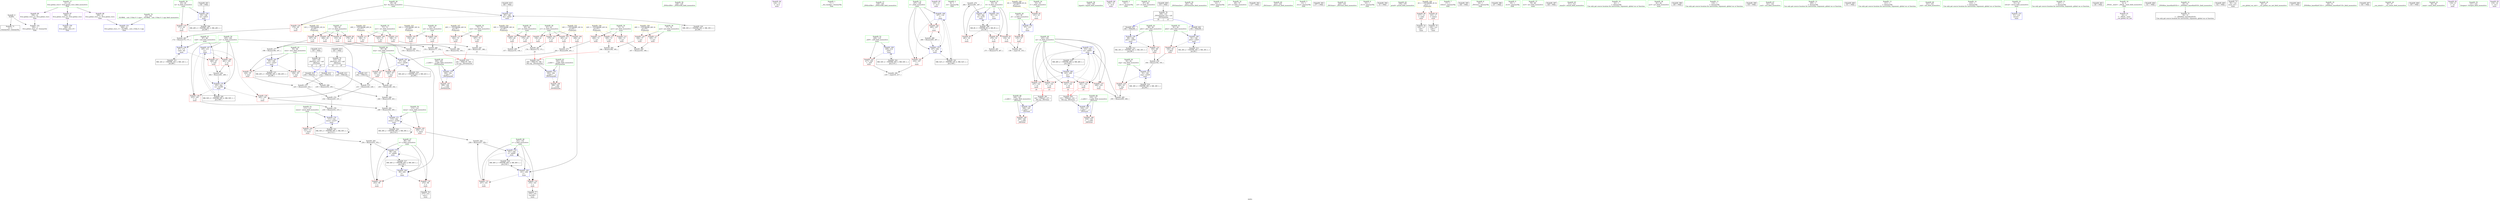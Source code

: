 digraph "SVFG" {
	label="SVFG";

	Node0x55f79f2589c0 [shape=record,color=grey,label="{NodeID: 0\nNullPtr}"];
	Node0x55f79f2589c0 -> Node0x55f79f27cc10[style=solid];
	Node0x55f79f2589c0 -> Node0x55f79f281f50[style=solid];
	Node0x55f79f2897f0 [shape=record,color=grey,label="{NodeID: 277\n198 = Binary(196, 197, )\n}"];
	Node0x55f79f2897f0 -> Node0x55f79f2827a0[style=solid];
	Node0x55f79f27b330 [shape=record,color=red,label="{NodeID: 111\n196\<--71\n\<--xx1\nmain\n}"];
	Node0x55f79f27b330 -> Node0x55f79f2897f0[style=solid];
	Node0x55f79f2796c0 [shape=record,color=green,label="{NodeID: 28\n61\<--62\ny1\<--y1_field_insensitive\nmain\n}"];
	Node0x55f79f2796c0 -> Node0x55f79f27ab10[style=solid];
	Node0x55f79f2796c0 -> Node0x55f79f27abe0[style=solid];
	Node0x55f79f2796c0 -> Node0x55f79f27acb0[style=solid];
	Node0x55f79f2796c0 -> Node0x55f79f27ad80[style=solid];
	Node0x55f79f281460 [shape=record,color=red,label="{NodeID: 139\n245\<--105\n\<--co\nmain\n}"];
	Node0x55f79f281460 -> Node0x55f79f27f180[style=solid];
	Node0x55f79f27bdd0 [shape=record,color=green,label="{NodeID: 56\n128\<--129\n_ZNSirsERi\<--_ZNSirsERi_field_insensitive\n}"];
	Node0x55f79f2b4aa0 [shape=record,color=black,label="{NodeID: 416\n320 = PHI()\n}"];
	Node0x55f79f2b4aa0 -> Node0x55f79f27d2f0[style=solid];
	Node0x55f79f29ee30 [shape=record,color=yellow,style=double,label="{NodeID: 333\n16V_1 = ENCHI(MR_16V_0)\npts\{64 \}\nFun[main]}"];
	Node0x55f79f29ee30 -> Node0x55f79f27ae50[style=dashed];
	Node0x55f79f29ee30 -> Node0x55f79f27af20[style=dashed];
	Node0x55f79f282bb0 [shape=record,color=blue,label="{NodeID: 167\n105\<--211\nco\<--\nmain\n}"];
	Node0x55f79f282bb0 -> Node0x55f79f281390[style=dashed];
	Node0x55f79f282bb0 -> Node0x55f79f281460[style=dashed];
	Node0x55f79f282bb0 -> Node0x55f79f281530[style=dashed];
	Node0x55f79f282bb0 -> Node0x55f79f283230[style=dashed];
	Node0x55f79f282bb0 -> Node0x55f79f29c7d0[style=dashed];
	Node0x55f79f27d700 [shape=record,color=purple,label="{NodeID: 84\n124\<--13\n\<--.str.2\nmain\n}"];
	Node0x55f79f259100 [shape=record,color=green,label="{NodeID: 1\n7\<--1\n__dso_handle\<--dummyObj\nGlob }"];
	Node0x55f79f289970 [shape=record,color=grey,label="{NodeID: 278\n234 = Binary(232, 233, )\n}"];
	Node0x55f79f289970 -> Node0x55f79f282e20[style=solid];
	Node0x55f79f27b400 [shape=record,color=red,label="{NodeID: 112\n166\<--73\n\<--yy1\nmain\n}"];
	Node0x55f79f27b400 -> Node0x55f79f27fa80[style=solid];
	Node0x55f79f279790 [shape=record,color=green,label="{NodeID: 29\n63\<--64\nx2\<--x2_field_insensitive\nmain\n}"];
	Node0x55f79f279790 -> Node0x55f79f27ae50[style=solid];
	Node0x55f79f279790 -> Node0x55f79f27af20[style=solid];
	Node0x55f79f281530 [shape=record,color=red,label="{NodeID: 140\n261\<--105\n\<--co\nmain\n}"];
	Node0x55f79f281530 -> Node0x55f79f280080[style=solid];
	Node0x55f79f27bed0 [shape=record,color=green,label="{NodeID: 57\n139\<--140\n_ZNSirsERe\<--_ZNSirsERe_field_insensitive\n}"];
	Node0x55f79f2b4b70 [shape=record,color=black,label="{NodeID: 417\n330 = PHI()\n}"];
	Node0x55f79f2b4b70 -> Node0x55f79f27d3c0[style=solid];
	Node0x55f79f29ef10 [shape=record,color=yellow,style=double,label="{NodeID: 334\n18V_1 = ENCHI(MR_18V_0)\npts\{66 \}\nFun[main]}"];
	Node0x55f79f29ef10 -> Node0x55f79f27aff0[style=dashed];
	Node0x55f79f29ef10 -> Node0x55f79f27b0c0[style=dashed];
	Node0x55f79f282c80 [shape=record,color=blue,label="{NodeID: 168\n107\<--116\ni\<--\nmain\n}"];
	Node0x55f79f282c80 -> Node0x55f79f281600[style=dashed];
	Node0x55f79f282c80 -> Node0x55f79f2816d0[style=dashed];
	Node0x55f79f282c80 -> Node0x55f79f283300[style=dashed];
	Node0x55f79f282c80 -> Node0x55f79f29c8c0[style=dashed];
	Node0x55f79f27d7d0 [shape=record,color=purple,label="{NodeID: 85\n125\<--15\n\<--.str.3\nmain\n}"];
	Node0x55f79f277990 [shape=record,color=green,label="{NodeID: 2\n8\<--1\n.str\<--dummyObj\nGlob }"];
	Node0x55f79f289af0 [shape=record,color=grey,label="{NodeID: 279\n282 = Binary(281, 267, )\n}"];
	Node0x55f79f289af0 -> Node0x55f79f2833d0[style=solid];
	Node0x55f79f27b4d0 [shape=record,color=red,label="{NodeID: 113\n185\<--73\n\<--yy1\nmain\n}"];
	Node0x55f79f27b4d0 -> Node0x55f79f289f70[style=solid];
	Node0x55f79f279860 [shape=record,color=green,label="{NodeID: 30\n65\<--66\ny2\<--y2_field_insensitive\nmain\n}"];
	Node0x55f79f279860 -> Node0x55f79f27aff0[style=solid];
	Node0x55f79f279860 -> Node0x55f79f27b0c0[style=solid];
	Node0x55f79f281600 [shape=record,color=red,label="{NodeID: 141\n216\<--107\n\<--i\nmain\n}"];
	Node0x55f79f281600 -> Node0x55f79f28c900[style=solid];
	Node0x55f79f27bfd0 [shape=record,color=green,label="{NodeID: 58\n159\<--160\nhypotl\<--hypotl_field_insensitive\n}"];
	Node0x55f79f2b4c40 [shape=record,color=black,label="{NodeID: 418\n300 = PHI(176, 186, )\n0th arg _ZSt5atan2ee }"];
	Node0x55f79f2b4c40 -> Node0x55f79f2834a0[style=solid];
	Node0x55f79f29eff0 [shape=record,color=yellow,style=double,label="{NodeID: 335\n20V_1 = ENCHI(MR_20V_0)\npts\{72 \}\nFun[main]}"];
	Node0x55f79f29eff0 -> Node0x55f79f27b190[style=dashed];
	Node0x55f79f29eff0 -> Node0x55f79f27b260[style=dashed];
	Node0x55f79f29eff0 -> Node0x55f79f27b330[style=dashed];
	Node0x55f79f282d50 [shape=record,color=blue,label="{NodeID: 169\n109\<--214\n_b29\<--\nmain\n}"];
	Node0x55f79f282d50 -> Node0x55f79f2817a0[style=dashed];
	Node0x55f79f282d50 -> Node0x55f79f29cdc0[style=dashed];
	Node0x55f79f27d8a0 [shape=record,color=purple,label="{NodeID: 86\n276\<--19\n\<--.str.4\nmain\n}"];
	Node0x55f79f277c50 [shape=record,color=green,label="{NodeID: 3\n10\<--1\n.str.1\<--dummyObj\nGlob }"];
	Node0x55f79f289c70 [shape=record,color=grey,label="{NodeID: 280\n179 = Binary(177, 178, )\n|{<s0>20}}"];
	Node0x55f79f289c70:s0 -> Node0x55f79f2b4eb0[style=solid,color=red];
	Node0x55f79f27b5a0 [shape=record,color=red,label="{NodeID: 114\n200\<--73\n\<--yy1\nmain\n}"];
	Node0x55f79f27b5a0 -> Node0x55f79f2891f0[style=solid];
	Node0x55f79f279930 [shape=record,color=green,label="{NodeID: 31\n67\<--68\nx3\<--x3_field_insensitive\nmain\n}"];
	Node0x55f79f2b1690 [shape=record,color=black,label="{NodeID: 391\n325 = PHI(227, 237, )\n0th arg _ZSt3sine }"];
	Node0x55f79f2b1690 -> Node0x55f79f283710[style=solid];
	Node0x55f79f2983c0 [shape=record,color=black,label="{NodeID: 308\nMR_8V_3 = PHI(MR_8V_4, MR_8V_2, )\npts\{56 \}\n}"];
	Node0x55f79f2983c0 -> Node0x55f79f27dee0[style=dashed];
	Node0x55f79f2983c0 -> Node0x55f79f27dfb0[style=dashed];
	Node0x55f79f2983c0 -> Node0x55f79f27e080[style=dashed];
	Node0x55f79f2983c0 -> Node0x55f79f2833d0[style=dashed];
	Node0x55f79f2816d0 [shape=record,color=red,label="{NodeID: 142\n265\<--107\n\<--i\nmain\n}"];
	Node0x55f79f2816d0 -> Node0x55f79f27f900[style=solid];
	Node0x55f79f27c0d0 [shape=record,color=green,label="{NodeID: 59\n181\<--182\n_ZSt5atan2ee\<--_ZSt5atan2ee_field_insensitive\n}"];
	Node0x55f79f2b4eb0 [shape=record,color=black,label="{NodeID: 419\n301 = PHI(179, 189, )\n1st arg _ZSt5atan2ee }"];
	Node0x55f79f2b4eb0 -> Node0x55f79f283570[style=solid];
	Node0x55f79f29f0d0 [shape=record,color=yellow,style=double,label="{NodeID: 336\n22V_1 = ENCHI(MR_22V_0)\npts\{74 \}\nFun[main]}"];
	Node0x55f79f29f0d0 -> Node0x55f79f27b400[style=dashed];
	Node0x55f79f29f0d0 -> Node0x55f79f27b4d0[style=dashed];
	Node0x55f79f29f0d0 -> Node0x55f79f27b5a0[style=dashed];
	Node0x55f79f282e20 [shape=record,color=blue,label="{NodeID: 170\n111\<--234\nnmox\<--mul37\nmain\n}"];
	Node0x55f79f282e20 -> Node0x55f79f281870[style=dashed];
	Node0x55f79f282e20 -> Node0x55f79f282e20[style=dashed];
	Node0x55f79f282e20 -> Node0x55f79f29d2c0[style=dashed];
	Node0x55f79f27d970 [shape=record,color=purple,label="{NodeID: 87\n348\<--21\nllvm.global_ctors_0\<--llvm.global_ctors\nGlob }"];
	Node0x55f79f27d970 -> Node0x55f79f281d50[style=solid];
	Node0x55f79f277ce0 [shape=record,color=green,label="{NodeID: 4\n12\<--1\nstdin\<--dummyObj\nGlob }"];
	Node0x55f79f289df0 [shape=record,color=grey,label="{NodeID: 281\n176 = Binary(174, 175, )\n|{<s0>20}}"];
	Node0x55f79f289df0:s0 -> Node0x55f79f2b4c40[style=solid,color=red];
	Node0x55f79f27b670 [shape=record,color=red,label="{NodeID: 115\n162\<--75\n\<--xx2\nmain\n}"];
	Node0x55f79f27b670 -> Node0x55f79f28c480[style=solid];
	Node0x55f79f279a00 [shape=record,color=green,label="{NodeID: 32\n69\<--70\ny3\<--y3_field_insensitive\nmain\n}"];
	Node0x55f79f2b2f00 [shape=record,color=black,label="{NodeID: 392\n127 = PHI()\n}"];
	Node0x55f79f2988c0 [shape=record,color=black,label="{NodeID: 309\nMR_28V_2 = PHI(MR_28V_3, MR_28V_1, )\npts\{84 \}\n}"];
	Node0x55f79f2988c0 -> Node0x55f79f2822c0[style=dashed];
	Node0x55f79f2817a0 [shape=record,color=red,label="{NodeID: 143\n217\<--109\n\<--_b29\nmain\n}"];
	Node0x55f79f2817a0 -> Node0x55f79f28c900[style=solid];
	Node0x55f79f27c1d0 [shape=record,color=green,label="{NodeID: 60\n223\<--224\n_ZSt3cose\<--_ZSt3cose_field_insensitive\n}"];
	Node0x55f79f2b5030 [shape=record,color=black,label="{NodeID: 420\n315 = PHI(221, 241, )\n0th arg _ZSt3cose }"];
	Node0x55f79f2b5030 -> Node0x55f79f283640[style=solid];
	Node0x55f79f29f1b0 [shape=record,color=yellow,style=double,label="{NodeID: 337\n24V_1 = ENCHI(MR_24V_0)\npts\{76 \}\nFun[main]}"];
	Node0x55f79f29f1b0 -> Node0x55f79f27b670[style=dashed];
	Node0x55f79f29f1b0 -> Node0x55f79f2801b0[style=dashed];
	Node0x55f79f282ef0 [shape=record,color=blue,label="{NodeID: 171\n113\<--246\nnmoy\<--mul42\nmain\n}"];
	Node0x55f79f282ef0 -> Node0x55f79f281940[style=dashed];
	Node0x55f79f282ef0 -> Node0x55f79f282ef0[style=dashed];
	Node0x55f79f282ef0 -> Node0x55f79f29d7c0[style=dashed];
	Node0x55f79f27da70 [shape=record,color=purple,label="{NodeID: 88\n349\<--21\nllvm.global_ctors_1\<--llvm.global_ctors\nGlob }"];
	Node0x55f79f27da70 -> Node0x55f79f281e50[style=solid];
	Node0x55f79f277d70 [shape=record,color=green,label="{NodeID: 5\n13\<--1\n.str.2\<--dummyObj\nGlob }"];
	Node0x55f79f289f70 [shape=record,color=grey,label="{NodeID: 282\n186 = Binary(184, 185, )\n|{<s0>21}}"];
	Node0x55f79f289f70:s0 -> Node0x55f79f2b4c40[style=solid,color=red];
	Node0x55f79f2801b0 [shape=record,color=red,label="{NodeID: 116\n187\<--75\n\<--xx2\nmain\n}"];
	Node0x55f79f2801b0 -> Node0x55f79f28c600[style=solid];
	Node0x55f79f279ad0 [shape=record,color=green,label="{NodeID: 33\n71\<--72\nxx1\<--xx1_field_insensitive\nmain\n}"];
	Node0x55f79f279ad0 -> Node0x55f79f27b190[style=solid];
	Node0x55f79f279ad0 -> Node0x55f79f27b260[style=solid];
	Node0x55f79f279ad0 -> Node0x55f79f27b330[style=solid];
	Node0x55f79f2b3000 [shape=record,color=black,label="{NodeID: 393\n277 = PHI()\n}"];
	Node0x55f79f298dc0 [shape=record,color=black,label="{NodeID: 310\nMR_30V_2 = PHI(MR_30V_3, MR_30V_1, )\npts\{86 \}\n}"];
	Node0x55f79f298dc0 -> Node0x55f79f282390[style=dashed];
	Node0x55f79f281870 [shape=record,color=red,label="{NodeID: 144\n252\<--111\n\<--nmox\nmain\n}"];
	Node0x55f79f281870 -> Node0x55f79f27ff00[style=solid];
	Node0x55f79f27c2d0 [shape=record,color=green,label="{NodeID: 61\n229\<--230\n_ZSt3sine\<--_ZSt3sine_field_insensitive\n}"];
	Node0x55f79f29f290 [shape=record,color=yellow,style=double,label="{NodeID: 338\n26V_1 = ENCHI(MR_26V_0)\npts\{78 \}\nFun[main]}"];
	Node0x55f79f29f290 -> Node0x55f79f280280[style=dashed];
	Node0x55f79f29f290 -> Node0x55f79f280350[style=dashed];
	Node0x55f79f282fc0 [shape=record,color=blue,label="{NodeID: 172\n103\<--250\nan\<--add43\nmain\n}"];
	Node0x55f79f282fc0 -> Node0x55f79f280f80[style=dashed];
	Node0x55f79f282fc0 -> Node0x55f79f281050[style=dashed];
	Node0x55f79f282fc0 -> Node0x55f79f281120[style=dashed];
	Node0x55f79f282fc0 -> Node0x55f79f2811f0[style=dashed];
	Node0x55f79f282fc0 -> Node0x55f79f2812c0[style=dashed];
	Node0x55f79f282fc0 -> Node0x55f79f282fc0[style=dashed];
	Node0x55f79f282fc0 -> Node0x55f79f29bac0[style=dashed];
	Node0x55f79f27db70 [shape=record,color=purple,label="{NodeID: 89\n350\<--21\nllvm.global_ctors_2\<--llvm.global_ctors\nGlob }"];
	Node0x55f79f27db70 -> Node0x55f79f281f50[style=solid];
	Node0x55f79f277e00 [shape=record,color=green,label="{NodeID: 6\n15\<--1\n.str.3\<--dummyObj\nGlob }"];
	Node0x55f79f28a0f0 [shape=record,color=grey,label="{NodeID: 283\n172 = Binary(170, 171, )\n}"];
	Node0x55f79f28a0f0 -> Node0x55f79f282460[style=solid];
	Node0x55f79f280280 [shape=record,color=red,label="{NodeID: 117\n165\<--77\n\<--yy2\nmain\n}"];
	Node0x55f79f280280 -> Node0x55f79f27fa80[style=solid];
	Node0x55f79f279ba0 [shape=record,color=green,label="{NodeID: 34\n73\<--74\nyy1\<--yy1_field_insensitive\nmain\n}"];
	Node0x55f79f279ba0 -> Node0x55f79f27b400[style=solid];
	Node0x55f79f279ba0 -> Node0x55f79f27b4d0[style=solid];
	Node0x55f79f279ba0 -> Node0x55f79f27b5a0[style=solid];
	Node0x55f79f2b3260 [shape=record,color=black,label="{NodeID: 394\n33 = PHI()\n}"];
	Node0x55f79f2992c0 [shape=record,color=black,label="{NodeID: 311\nMR_32V_2 = PHI(MR_32V_3, MR_32V_1, )\npts\{88 \}\n}"];
	Node0x55f79f2992c0 -> Node0x55f79f282460[style=dashed];
	Node0x55f79f281940 [shape=record,color=red,label="{NodeID: 145\n256\<--113\n\<--nmoy\nmain\n}"];
	Node0x55f79f281940 -> Node0x55f79f27fd80[style=solid];
	Node0x55f79f27c3d0 [shape=record,color=green,label="{NodeID: 62\n278\<--279\nprintf\<--printf_field_insensitive\n}"];
	Node0x55f79f283090 [shape=record,color=blue,label="{NodeID: 173\n99\<--254\nx\<--add44\nmain\n}"];
	Node0x55f79f283090 -> Node0x55f79f280c40[style=dashed];
	Node0x55f79f283090 -> Node0x55f79f280d10[style=dashed];
	Node0x55f79f283090 -> Node0x55f79f283090[style=dashed];
	Node0x55f79f283090 -> Node0x55f79f29b0c0[style=dashed];
	Node0x55f79f27dc70 [shape=record,color=red,label="{NodeID: 90\n117\<--12\n\<--stdin\nmain\n}"];
	Node0x55f79f27dc70 -> Node0x55f79f27cee0[style=solid];
	Node0x55f79f278640 [shape=record,color=green,label="{NodeID: 7\n17\<--1\nstdout\<--dummyObj\nGlob }"];
	Node0x55f79f27f180 [shape=record,color=grey,label="{NodeID: 284\n246 = Binary(244, 245, )\n}"];
	Node0x55f79f27f180 -> Node0x55f79f282ef0[style=solid];
	Node0x55f79f280350 [shape=record,color=red,label="{NodeID: 118\n184\<--77\n\<--yy2\nmain\n}"];
	Node0x55f79f280350 -> Node0x55f79f289f70[style=solid];
	Node0x55f79f279c70 [shape=record,color=green,label="{NodeID: 35\n75\<--76\nxx2\<--xx2_field_insensitive\nmain\n}"];
	Node0x55f79f279c70 -> Node0x55f79f27b670[style=solid];
	Node0x55f79f279c70 -> Node0x55f79f2801b0[style=solid];
	Node0x55f79f2b3330 [shape=record,color=black,label="{NodeID: 395\n146 = PHI()\n}"];
	Node0x55f79f2997c0 [shape=record,color=black,label="{NodeID: 312\nMR_34V_2 = PHI(MR_34V_3, MR_34V_1, )\npts\{90 \}\n}"];
	Node0x55f79f2997c0 -> Node0x55f79f282530[style=dashed];
	Node0x55f79f281a10 [shape=record,color=red,label="{NodeID: 146\n308\<--302\n\<--__y.addr\n_ZSt5atan2ee\n}"];
	Node0x55f79f27c4d0 [shape=record,color=green,label="{NodeID: 63\n302\<--303\n__y.addr\<--__y.addr_field_insensitive\n_ZSt5atan2ee\n}"];
	Node0x55f79f27c4d0 -> Node0x55f79f281a10[style=solid];
	Node0x55f79f27c4d0 -> Node0x55f79f2834a0[style=solid];
	Node0x55f79f283160 [shape=record,color=blue,label="{NodeID: 174\n101\<--258\ny\<--add45\nmain\n}"];
	Node0x55f79f283160 -> Node0x55f79f280de0[style=dashed];
	Node0x55f79f283160 -> Node0x55f79f280eb0[style=dashed];
	Node0x55f79f283160 -> Node0x55f79f283160[style=dashed];
	Node0x55f79f283160 -> Node0x55f79f29b5c0[style=dashed];
	Node0x55f79f27dd40 [shape=record,color=red,label="{NodeID: 91\n123\<--17\n\<--stdout\nmain\n}"];
	Node0x55f79f27dd40 -> Node0x55f79f27cfb0[style=solid];
	Node0x55f79f2786d0 [shape=record,color=green,label="{NodeID: 8\n18\<--1\n_ZSt3cin\<--dummyObj\nGlob }"];
	Node0x55f79f27f300 [shape=record,color=grey,label="{NodeID: 285\n250 = Binary(249, 248, )\n}"];
	Node0x55f79f27f300 -> Node0x55f79f282fc0[style=solid];
	Node0x55f79f280420 [shape=record,color=red,label="{NodeID: 119\n171\<--83\n\<--la\nmain\n}"];
	Node0x55f79f280420 -> Node0x55f79f28a0f0[style=solid];
	Node0x55f79f279d40 [shape=record,color=green,label="{NodeID: 36\n77\<--78\nyy2\<--yy2_field_insensitive\nmain\n}"];
	Node0x55f79f279d40 -> Node0x55f79f280280[style=solid];
	Node0x55f79f279d40 -> Node0x55f79f280350[style=solid];
	Node0x55f79f2b3490 [shape=record,color=black,label="{NodeID: 396\n147 = PHI()\n}"];
	Node0x55f79f299cc0 [shape=record,color=black,label="{NodeID: 313\nMR_36V_2 = PHI(MR_36V_3, MR_36V_1, )\npts\{92 \}\n}"];
	Node0x55f79f299cc0 -> Node0x55f79f282600[style=dashed];
	Node0x55f79f281ae0 [shape=record,color=red,label="{NodeID: 147\n309\<--304\n\<--__x.addr\n_ZSt5atan2ee\n}"];
	Node0x55f79f27c5a0 [shape=record,color=green,label="{NodeID: 64\n304\<--305\n__x.addr\<--__x.addr_field_insensitive\n_ZSt5atan2ee\n}"];
	Node0x55f79f27c5a0 -> Node0x55f79f281ae0[style=solid];
	Node0x55f79f27c5a0 -> Node0x55f79f283570[style=solid];
	Node0x55f79f283230 [shape=record,color=blue,label="{NodeID: 175\n105\<--262\nco\<--mul46\nmain\n}"];
	Node0x55f79f283230 -> Node0x55f79f281390[style=dashed];
	Node0x55f79f283230 -> Node0x55f79f281460[style=dashed];
	Node0x55f79f283230 -> Node0x55f79f281530[style=dashed];
	Node0x55f79f283230 -> Node0x55f79f283230[style=dashed];
	Node0x55f79f283230 -> Node0x55f79f29c7d0[style=dashed];
	Node0x55f79f27de10 [shape=record,color=red,label="{NodeID: 92\n131\<--53\n\<--t\nmain\n}"];
	Node0x55f79f27de10 -> Node0x55f79f2821f0[style=solid];
	Node0x55f79f278760 [shape=record,color=green,label="{NodeID: 9\n19\<--1\n.str.4\<--dummyObj\nGlob }"];
	Node0x55f79f27f480 [shape=record,color=grey,label="{NodeID: 286\n239 = Binary(236, 238, )\n}"];
	Node0x55f79f27f480 -> Node0x55f79f27f780[style=solid];
	Node0x55f79f2804f0 [shape=record,color=red,label="{NodeID: 120\n170\<--85\n\<--lla\nmain\n}"];
	Node0x55f79f2804f0 -> Node0x55f79f28a0f0[style=solid];
	Node0x55f79f279e10 [shape=record,color=green,label="{NodeID: 37\n79\<--80\nxx3\<--xx3_field_insensitive\nmain\n}"];
	Node0x55f79f2b3590 [shape=record,color=black,label="{NodeID: 397\n148 = PHI()\n}"];
	Node0x55f79f29a1c0 [shape=record,color=black,label="{NodeID: 314\nMR_38V_2 = PHI(MR_38V_3, MR_38V_1, )\npts\{94 \}\n}"];
	Node0x55f79f29a1c0 -> Node0x55f79f2826d0[style=dashed];
	Node0x55f79f281bb0 [shape=record,color=red,label="{NodeID: 148\n319\<--316\n\<--__x.addr\n_ZSt3cose\n}"];
	Node0x55f79f27c670 [shape=record,color=green,label="{NodeID: 65\n311\<--312\natan2l\<--atan2l_field_insensitive\n}"];
	Node0x55f79f283300 [shape=record,color=blue,label="{NodeID: 176\n107\<--266\ni\<--inc\nmain\n}"];
	Node0x55f79f283300 -> Node0x55f79f281600[style=dashed];
	Node0x55f79f283300 -> Node0x55f79f2816d0[style=dashed];
	Node0x55f79f283300 -> Node0x55f79f283300[style=dashed];
	Node0x55f79f283300 -> Node0x55f79f29c8c0[style=dashed];
	Node0x55f79f27dee0 [shape=record,color=red,label="{NodeID: 93\n134\<--55\n\<--tt\nmain\n}"];
	Node0x55f79f27dee0 -> Node0x55f79f28ca80[style=solid];
	Node0x55f79f2787f0 [shape=record,color=green,label="{NodeID: 10\n22\<--1\n\<--dummyObj\nCan only get source location for instruction, argument, global var or function.}"];
	Node0x55f79f27f600 [shape=record,color=grey,label="{NodeID: 287\n243 = Binary(240, 242, )\n}"];
	Node0x55f79f27f600 -> Node0x55f79f27f780[style=solid];
	Node0x55f79f2805c0 [shape=record,color=red,label="{NodeID: 121\n260\<--87\n\<--coef\nmain\n}"];
	Node0x55f79f2805c0 -> Node0x55f79f280080[style=solid];
	Node0x55f79f279ee0 [shape=record,color=green,label="{NodeID: 38\n81\<--82\nyy3\<--yy3_field_insensitive\nmain\n}"];
	Node0x55f79f2b3690 [shape=record,color=black,label="{NodeID: 398\n149 = PHI()\n}"];
	Node0x55f79f29a6c0 [shape=record,color=black,label="{NodeID: 315\nMR_40V_2 = PHI(MR_40V_3, MR_40V_1, )\npts\{96 \}\n}"];
	Node0x55f79f29a6c0 -> Node0x55f79f2827a0[style=dashed];
	Node0x55f79f281c80 [shape=record,color=red,label="{NodeID: 149\n329\<--326\n\<--__x.addr\n_ZSt3sine\n}"];
	Node0x55f79f27c770 [shape=record,color=green,label="{NodeID: 66\n316\<--317\n__x.addr\<--__x.addr_field_insensitive\n_ZSt3cose\n}"];
	Node0x55f79f27c770 -> Node0x55f79f281bb0[style=solid];
	Node0x55f79f27c770 -> Node0x55f79f283640[style=solid];
	Node0x55f79f2833d0 [shape=record,color=blue,label="{NodeID: 177\n55\<--282\ntt\<--inc51\nmain\n}"];
	Node0x55f79f2833d0 -> Node0x55f79f2983c0[style=dashed];
	Node0x55f79f27dfb0 [shape=record,color=red,label="{NodeID: 94\n270\<--55\n\<--tt\nmain\n}"];
	Node0x55f79f27dfb0 -> Node0x55f79f27fc00[style=solid];
	Node0x55f79f2788c0 [shape=record,color=green,label="{NodeID: 11\n116\<--1\n\<--dummyObj\nCan only get source location for instruction, argument, global var or function.}"];
	Node0x55f79f27f780 [shape=record,color=grey,label="{NodeID: 288\n244 = Binary(239, 243, )\n}"];
	Node0x55f79f27f780 -> Node0x55f79f27f180[style=solid];
	Node0x55f79f280690 [shape=record,color=red,label="{NodeID: 122\n193\<--89\n\<--phi1\nmain\n}"];
	Node0x55f79f280690 -> Node0x55f79f289670[style=solid];
	Node0x55f79f279fb0 [shape=record,color=green,label="{NodeID: 39\n83\<--84\nla\<--la_field_insensitive\nmain\n}"];
	Node0x55f79f279fb0 -> Node0x55f79f280420[style=solid];
	Node0x55f79f279fb0 -> Node0x55f79f2822c0[style=solid];
	Node0x55f79f2b3790 [shape=record,color=black,label="{NodeID: 399\n150 = PHI()\n}"];
	Node0x55f79f29abc0 [shape=record,color=black,label="{NodeID: 316\nMR_42V_2 = PHI(MR_42V_3, MR_42V_1, )\npts\{98 \}\n}"];
	Node0x55f79f29abc0 -> Node0x55f79f282870[style=dashed];
	Node0x55f79f281d50 [shape=record,color=blue,label="{NodeID: 150\n348\<--22\nllvm.global_ctors_0\<--\nGlob }"];
	Node0x55f79f27c840 [shape=record,color=green,label="{NodeID: 67\n321\<--322\ncosl\<--cosl_field_insensitive\n}"];
	Node0x55f79f2834a0 [shape=record,color=blue,label="{NodeID: 178\n302\<--300\n__y.addr\<--__y\n_ZSt5atan2ee\n}"];
	Node0x55f79f2834a0 -> Node0x55f79f281a10[style=dashed];
	Node0x55f79f27e080 [shape=record,color=red,label="{NodeID: 95\n281\<--55\n\<--tt\nmain\n}"];
	Node0x55f79f27e080 -> Node0x55f79f289af0[style=solid];
	Node0x55f79f278990 [shape=record,color=green,label="{NodeID: 12\n209\<--1\n\<--dummyObj\nCan only get source location for instruction, argument, global var or function.}"];
	Node0x55f79f27f900 [shape=record,color=grey,label="{NodeID: 289\n266 = Binary(265, 267, )\n}"];
	Node0x55f79f27f900 -> Node0x55f79f283300[style=solid];
	Node0x55f79f280760 [shape=record,color=red,label="{NodeID: 123\n192\<--91\n\<--phi2\nmain\n}"];
	Node0x55f79f280760 -> Node0x55f79f289670[style=solid];
	Node0x55f79f27a080 [shape=record,color=green,label="{NodeID: 40\n85\<--86\nlla\<--lla_field_insensitive\nmain\n}"];
	Node0x55f79f27a080 -> Node0x55f79f2804f0[style=solid];
	Node0x55f79f27a080 -> Node0x55f79f282390[style=solid];
	Node0x55f79f2b3890 [shape=record,color=black,label="{NodeID: 400\n151 = PHI()\n}"];
	Node0x55f79f29b0c0 [shape=record,color=black,label="{NodeID: 317\nMR_44V_2 = PHI(MR_44V_4, MR_44V_1, )\npts\{100 \}\n}"];
	Node0x55f79f29b0c0 -> Node0x55f79f282940[style=dashed];
	Node0x55f79f281e50 [shape=record,color=blue,label="{NodeID: 151\n349\<--23\nllvm.global_ctors_1\<--_GLOBAL__sub_I_Gluk_0_1.cpp\nGlob }"];
	Node0x55f79f27c940 [shape=record,color=green,label="{NodeID: 68\n326\<--327\n__x.addr\<--__x.addr_field_insensitive\n_ZSt3sine\n}"];
	Node0x55f79f27c940 -> Node0x55f79f281c80[style=solid];
	Node0x55f79f27c940 -> Node0x55f79f283710[style=solid];
	Node0x55f79f283570 [shape=record,color=blue,label="{NodeID: 179\n304\<--301\n__x.addr\<--__x\n_ZSt5atan2ee\n}"];
	Node0x55f79f283570 -> Node0x55f79f281ae0[style=dashed];
	Node0x55f79f27a700 [shape=record,color=red,label="{NodeID: 96\n135\<--57\n\<--_b\nmain\n}"];
	Node0x55f79f27a700 -> Node0x55f79f28ca80[style=solid];
	Node0x55f79f278a60 [shape=record,color=green,label="{NodeID: 13\n211\<--1\n\<--dummyObj\nCan only get source location for instruction, argument, global var or function.}"];
	Node0x55f79f27fa80 [shape=record,color=grey,label="{NodeID: 290\n167 = Binary(165, 166, )\n}"];
	Node0x55f79f280830 [shape=record,color=red,label="{NodeID: 124\n248\<--93\n\<--ang\nmain\n}"];
	Node0x55f79f280830 -> Node0x55f79f27f300[style=solid];
	Node0x55f79f27a150 [shape=record,color=green,label="{NodeID: 41\n87\<--88\ncoef\<--coef_field_insensitive\nmain\n}"];
	Node0x55f79f27a150 -> Node0x55f79f2805c0[style=solid];
	Node0x55f79f27a150 -> Node0x55f79f282460[style=solid];
	Node0x55f79f2b3960 [shape=record,color=black,label="{NodeID: 401\n158 = PHI()\n}"];
	Node0x55f79f2b3960 -> Node0x55f79f2822c0[style=solid];
	Node0x55f79f29b5c0 [shape=record,color=black,label="{NodeID: 318\nMR_46V_2 = PHI(MR_46V_4, MR_46V_1, )\npts\{102 \}\n}"];
	Node0x55f79f29b5c0 -> Node0x55f79f282a10[style=dashed];
	Node0x55f79f281f50 [shape=record,color=blue, style = dotted,label="{NodeID: 152\n350\<--3\nllvm.global_ctors_2\<--dummyVal\nGlob }"];
	Node0x55f79f27ca10 [shape=record,color=green,label="{NodeID: 69\n331\<--332\nsinl\<--sinl_field_insensitive\n}"];
	Node0x55f79f283640 [shape=record,color=blue,label="{NodeID: 180\n316\<--315\n__x.addr\<--__x\n_ZSt3cose\n}"];
	Node0x55f79f283640 -> Node0x55f79f281bb0[style=dashed];
	Node0x55f79f27a7d0 [shape=record,color=red,label="{NodeID: 97\n153\<--59\n\<--x1\nmain\n}"];
	Node0x55f79f27a7d0 -> Node0x55f79f28c780[style=solid];
	Node0x55f79f278b30 [shape=record,color=green,label="{NodeID: 14\n214\<--1\n\<--dummyObj\nCan only get source location for instruction, argument, global var or function.}"];
	Node0x55f79f27fc00 [shape=record,color=grey,label="{NodeID: 291\n271 = Binary(270, 267, )\n}"];
	Node0x55f79f280900 [shape=record,color=red,label="{NodeID: 125\n220\<--95\n\<--mox\nmain\n}"];
	Node0x55f79f280900 -> Node0x55f79f289070[style=solid];
	Node0x55f79f27a220 [shape=record,color=green,label="{NodeID: 42\n89\<--90\nphi1\<--phi1_field_insensitive\nmain\n}"];
	Node0x55f79f27a220 -> Node0x55f79f280690[style=solid];
	Node0x55f79f27a220 -> Node0x55f79f282530[style=solid];
	Node0x55f79f2b3a90 [shape=record,color=black,label="{NodeID: 402\n190 = PHI(299, )\n}"];
	Node0x55f79f2b3a90 -> Node0x55f79f282600[style=solid];
	Node0x55f79f29bac0 [shape=record,color=black,label="{NodeID: 319\nMR_48V_2 = PHI(MR_48V_4, MR_48V_1, )\npts\{104 \}\n}"];
	Node0x55f79f29bac0 -> Node0x55f79f282ae0[style=dashed];
	Node0x55f79f282050 [shape=record,color=blue,label="{NodeID: 153\n51\<--116\nretval\<--\nmain\n}"];
	Node0x55f79f27cb10 [shape=record,color=green,label="{NodeID: 70\n23\<--344\n_GLOBAL__sub_I_Gluk_0_1.cpp\<--_GLOBAL__sub_I_Gluk_0_1.cpp_field_insensitive\n}"];
	Node0x55f79f27cb10 -> Node0x55f79f281e50[style=solid];
	Node0x55f79f283710 [shape=record,color=blue,label="{NodeID: 181\n326\<--325\n__x.addr\<--__x\n_ZSt3sine\n}"];
	Node0x55f79f283710 -> Node0x55f79f281c80[style=dashed];
	Node0x55f79f27a8a0 [shape=record,color=red,label="{NodeID: 98\n178\<--59\n\<--x1\nmain\n}"];
	Node0x55f79f27a8a0 -> Node0x55f79f289c70[style=solid];
	Node0x55f79f278c00 [shape=record,color=green,label="{NodeID: 15\n267\<--1\n\<--dummyObj\nCan only get source location for instruction, argument, global var or function.}"];
	Node0x55f79f27fd80 [shape=record,color=grey,label="{NodeID: 292\n258 = Binary(257, 256, )\n}"];
	Node0x55f79f27fd80 -> Node0x55f79f283160[style=solid];
	Node0x55f79f2809d0 [shape=record,color=red,label="{NodeID: 126\n236\<--95\n\<--mox\nmain\n}"];
	Node0x55f79f2809d0 -> Node0x55f79f27f480[style=solid];
	Node0x55f79f27a2f0 [shape=record,color=green,label="{NodeID: 43\n91\<--92\nphi2\<--phi2_field_insensitive\nmain\n}"];
	Node0x55f79f27a2f0 -> Node0x55f79f280760[style=solid];
	Node0x55f79f27a2f0 -> Node0x55f79f282600[style=solid];
	Node0x55f79f2b3c60 [shape=record,color=black,label="{NodeID: 403\n138 = PHI()\n}"];
	Node0x55f79f29c7d0 [shape=record,color=black,label="{NodeID: 320\nMR_50V_2 = PHI(MR_50V_4, MR_50V_1, )\npts\{106 \}\n}"];
	Node0x55f79f29c7d0 -> Node0x55f79f282bb0[style=dashed];
	Node0x55f79f282120 [shape=record,color=blue,label="{NodeID: 154\n55\<--116\ntt\<--\nmain\n}"];
	Node0x55f79f282120 -> Node0x55f79f2983c0[style=dashed];
	Node0x55f79f27cc10 [shape=record,color=black,label="{NodeID: 71\n2\<--3\ndummyVal\<--dummyVal\n}"];
	Node0x55f79f27a970 [shape=record,color=red,label="{NodeID: 99\n197\<--59\n\<--x1\nmain\n}"];
	Node0x55f79f27a970 -> Node0x55f79f2897f0[style=solid];
	Node0x55f79f278cd0 [shape=record,color=green,label="{NodeID: 16\n4\<--6\n_ZStL8__ioinit\<--_ZStL8__ioinit_field_insensitive\nGlob }"];
	Node0x55f79f278cd0 -> Node0x55f79f27d490[style=solid];
	Node0x55f79f27ff00 [shape=record,color=grey,label="{NodeID: 293\n254 = Binary(253, 252, )\n}"];
	Node0x55f79f27ff00 -> Node0x55f79f283090[style=solid];
	Node0x55f79f280aa0 [shape=record,color=red,label="{NodeID: 127\n226\<--97\n\<--moy\nmain\n}"];
	Node0x55f79f280aa0 -> Node0x55f79f2894f0[style=solid];
	Node0x55f79f27a3c0 [shape=record,color=green,label="{NodeID: 44\n93\<--94\nang\<--ang_field_insensitive\nmain\n}"];
	Node0x55f79f27a3c0 -> Node0x55f79f280830[style=solid];
	Node0x55f79f27a3c0 -> Node0x55f79f2826d0[style=solid];
	Node0x55f79f2b3d30 [shape=record,color=black,label="{NodeID: 404\n141 = PHI()\n}"];
	Node0x55f79f29c8c0 [shape=record,color=black,label="{NodeID: 321\nMR_52V_2 = PHI(MR_52V_4, MR_52V_1, )\npts\{108 \}\n}"];
	Node0x55f79f29c8c0 -> Node0x55f79f282c80[style=dashed];
	Node0x55f79f2821f0 [shape=record,color=blue,label="{NodeID: 155\n57\<--131\n_b\<--\nmain\n}"];
	Node0x55f79f2821f0 -> Node0x55f79f27a700[style=dashed];
	Node0x55f79f27cd10 [shape=record,color=black,label="{NodeID: 72\n34\<--35\n\<--_ZNSt8ios_base4InitD1Ev\nCan only get source location for instruction, argument, global var or function.}"];
	Node0x55f79f27aa40 [shape=record,color=red,label="{NodeID: 100\n204\<--59\n\<--x1\nmain\n}"];
	Node0x55f79f27aa40 -> Node0x55f79f282940[style=solid];
	Node0x55f79f278da0 [shape=record,color=green,label="{NodeID: 17\n21\<--25\nllvm.global_ctors\<--llvm.global_ctors_field_insensitive\nGlob }"];
	Node0x55f79f278da0 -> Node0x55f79f27d970[style=solid];
	Node0x55f79f278da0 -> Node0x55f79f27da70[style=solid];
	Node0x55f79f278da0 -> Node0x55f79f27db70[style=solid];
	Node0x55f79f280080 [shape=record,color=grey,label="{NodeID: 294\n262 = Binary(261, 260, )\n}"];
	Node0x55f79f280080 -> Node0x55f79f283230[style=solid];
	Node0x55f79f280b70 [shape=record,color=red,label="{NodeID: 128\n240\<--97\n\<--moy\nmain\n}"];
	Node0x55f79f280b70 -> Node0x55f79f27f600[style=solid];
	Node0x55f79f27a490 [shape=record,color=green,label="{NodeID: 45\n95\<--96\nmox\<--mox_field_insensitive\nmain\n}"];
	Node0x55f79f27a490 -> Node0x55f79f280900[style=solid];
	Node0x55f79f27a490 -> Node0x55f79f2809d0[style=solid];
	Node0x55f79f27a490 -> Node0x55f79f2827a0[style=solid];
	Node0x55f79f2b3e00 [shape=record,color=black,label="{NodeID: 405\n142 = PHI()\n}"];
	Node0x55f79f29cdc0 [shape=record,color=black,label="{NodeID: 322\nMR_54V_2 = PHI(MR_54V_3, MR_54V_1, )\npts\{110 \}\n}"];
	Node0x55f79f29cdc0 -> Node0x55f79f282d50[style=dashed];
	Node0x55f79f2822c0 [shape=record,color=blue,label="{NodeID: 156\n83\<--158\nla\<--call16\nmain\n}"];
	Node0x55f79f2822c0 -> Node0x55f79f280420[style=dashed];
	Node0x55f79f2822c0 -> Node0x55f79f2988c0[style=dashed];
	Node0x55f79f27ce10 [shape=record,color=black,label="{NodeID: 73\n50\<--116\nmain_ret\<--\nmain\n}"];
	Node0x55f79f27ab10 [shape=record,color=red,label="{NodeID: 101\n156\<--61\n\<--y1\nmain\n}"];
	Node0x55f79f27ab10 -> Node0x55f79f28c300[style=solid];
	Node0x55f79f278e70 [shape=record,color=green,label="{NodeID: 18\n26\<--27\n__cxx_global_var_init\<--__cxx_global_var_init_field_insensitive\n}"];
	Node0x55f79f28c300 [shape=record,color=grey,label="{NodeID: 295\n157 = Binary(155, 156, )\n}"];
	Node0x55f79f280c40 [shape=record,color=red,label="{NodeID: 129\n253\<--99\n\<--x\nmain\n}"];
	Node0x55f79f280c40 -> Node0x55f79f27ff00[style=solid];
	Node0x55f79f27a560 [shape=record,color=green,label="{NodeID: 46\n97\<--98\nmoy\<--moy_field_insensitive\nmain\n}"];
	Node0x55f79f27a560 -> Node0x55f79f280aa0[style=solid];
	Node0x55f79f27a560 -> Node0x55f79f280b70[style=solid];
	Node0x55f79f27a560 -> Node0x55f79f282870[style=solid];
	Node0x55f79f2b3ed0 [shape=record,color=black,label="{NodeID: 406\n143 = PHI()\n}"];
	Node0x55f79f29d2c0 [shape=record,color=black,label="{NodeID: 323\nMR_56V_2 = PHI(MR_56V_3, MR_56V_1, )\npts\{112 \}\n}"];
	Node0x55f79f29d2c0 -> Node0x55f79f282e20[style=dashed];
	Node0x55f79f29d2c0 -> Node0x55f79f29d2c0[style=dashed];
	Node0x55f79f282390 [shape=record,color=blue,label="{NodeID: 157\n85\<--168\nlla\<--call19\nmain\n}"];
	Node0x55f79f282390 -> Node0x55f79f2804f0[style=dashed];
	Node0x55f79f282390 -> Node0x55f79f298dc0[style=dashed];
	Node0x55f79f27cee0 [shape=record,color=black,label="{NodeID: 74\n120\<--117\ncall\<--\nmain\n}"];
	Node0x55f79f27abe0 [shape=record,color=red,label="{NodeID: 102\n175\<--61\n\<--y1\nmain\n}"];
	Node0x55f79f27abe0 -> Node0x55f79f289df0[style=solid];
	Node0x55f79f278f40 [shape=record,color=green,label="{NodeID: 19\n30\<--31\n_ZNSt8ios_base4InitC1Ev\<--_ZNSt8ios_base4InitC1Ev_field_insensitive\n}"];
	Node0x55f79f28c480 [shape=record,color=grey,label="{NodeID: 296\n164 = Binary(162, 163, )\n}"];
	Node0x55f79f280d10 [shape=record,color=red,label="{NodeID: 130\n272\<--99\n\<--x\nmain\n}"];
	Node0x55f79f280d10 -> Node0x55f79f27d080[style=solid];
	Node0x55f79f27a630 [shape=record,color=green,label="{NodeID: 47\n99\<--100\nx\<--x_field_insensitive\nmain\n}"];
	Node0x55f79f27a630 -> Node0x55f79f280c40[style=solid];
	Node0x55f79f27a630 -> Node0x55f79f280d10[style=solid];
	Node0x55f79f27a630 -> Node0x55f79f282940[style=solid];
	Node0x55f79f27a630 -> Node0x55f79f283090[style=solid];
	Node0x55f79f2b3fd0 [shape=record,color=black,label="{NodeID: 407\n144 = PHI()\n}"];
	Node0x55f79f29d7c0 [shape=record,color=black,label="{NodeID: 324\nMR_58V_2 = PHI(MR_58V_3, MR_58V_1, )\npts\{114 \}\n}"];
	Node0x55f79f29d7c0 -> Node0x55f79f282ef0[style=dashed];
	Node0x55f79f29d7c0 -> Node0x55f79f29d7c0[style=dashed];
	Node0x55f79f282460 [shape=record,color=blue,label="{NodeID: 158\n87\<--172\ncoef\<--div\nmain\n}"];
	Node0x55f79f282460 -> Node0x55f79f2805c0[style=dashed];
	Node0x55f79f282460 -> Node0x55f79f2992c0[style=dashed];
	Node0x55f79f27cfb0 [shape=record,color=black,label="{NodeID: 75\n126\<--123\ncall1\<--\nmain\n}"];
	Node0x55f79f27acb0 [shape=record,color=red,label="{NodeID: 103\n201\<--61\n\<--y1\nmain\n}"];
	Node0x55f79f27acb0 -> Node0x55f79f2891f0[style=solid];
	Node0x55f79f279010 [shape=record,color=green,label="{NodeID: 20\n36\<--37\n__cxa_atexit\<--__cxa_atexit_field_insensitive\n}"];
	Node0x55f79f28c600 [shape=record,color=grey,label="{NodeID: 297\n189 = Binary(187, 188, )\n|{<s0>21}}"];
	Node0x55f79f28c600:s0 -> Node0x55f79f2b4eb0[style=solid,color=red];
	Node0x55f79f280de0 [shape=record,color=red,label="{NodeID: 131\n257\<--101\n\<--y\nmain\n}"];
	Node0x55f79f280de0 -> Node0x55f79f27fd80[style=solid];
	Node0x55f79f27b720 [shape=record,color=green,label="{NodeID: 48\n101\<--102\ny\<--y_field_insensitive\nmain\n}"];
	Node0x55f79f27b720 -> Node0x55f79f280de0[style=solid];
	Node0x55f79f27b720 -> Node0x55f79f280eb0[style=solid];
	Node0x55f79f27b720 -> Node0x55f79f282a10[style=solid];
	Node0x55f79f27b720 -> Node0x55f79f283160[style=solid];
	Node0x55f79f2b40d0 [shape=record,color=black,label="{NodeID: 408\n145 = PHI()\n}"];
	Node0x55f79f282530 [shape=record,color=blue,label="{NodeID: 159\n89\<--180\nphi1\<--call22\nmain\n}"];
	Node0x55f79f282530 -> Node0x55f79f280690[style=dashed];
	Node0x55f79f282530 -> Node0x55f79f2997c0[style=dashed];
	Node0x55f79f27d080 [shape=record,color=black,label="{NodeID: 76\n273\<--272\nconv\<--\nmain\n}"];
	Node0x55f79f27ad80 [shape=record,color=red,label="{NodeID: 104\n206\<--61\n\<--y1\nmain\n}"];
	Node0x55f79f27ad80 -> Node0x55f79f282a10[style=solid];
	Node0x55f79f2790e0 [shape=record,color=green,label="{NodeID: 21\n35\<--41\n_ZNSt8ios_base4InitD1Ev\<--_ZNSt8ios_base4InitD1Ev_field_insensitive\n}"];
	Node0x55f79f2790e0 -> Node0x55f79f27cd10[style=solid];
	Node0x55f79f28c780 [shape=record,color=grey,label="{NodeID: 298\n154 = Binary(152, 153, )\n}"];
	Node0x55f79f280eb0 [shape=record,color=red,label="{NodeID: 132\n274\<--101\n\<--y\nmain\n}"];
	Node0x55f79f280eb0 -> Node0x55f79f27d150[style=solid];
	Node0x55f79f27b7f0 [shape=record,color=green,label="{NodeID: 49\n103\<--104\nan\<--an_field_insensitive\nmain\n}"];
	Node0x55f79f27b7f0 -> Node0x55f79f280f80[style=solid];
	Node0x55f79f27b7f0 -> Node0x55f79f281050[style=solid];
	Node0x55f79f27b7f0 -> Node0x55f79f281120[style=solid];
	Node0x55f79f27b7f0 -> Node0x55f79f2811f0[style=solid];
	Node0x55f79f27b7f0 -> Node0x55f79f2812c0[style=solid];
	Node0x55f79f27b7f0 -> Node0x55f79f282ae0[style=solid];
	Node0x55f79f27b7f0 -> Node0x55f79f282fc0[style=solid];
	Node0x55f79f2b41a0 [shape=record,color=black,label="{NodeID: 409\n310 = PHI()\n}"];
	Node0x55f79f2b41a0 -> Node0x55f79f27d220[style=solid];
	Node0x55f79f29e7e0 [shape=record,color=yellow,style=double,label="{NodeID: 326\n2V_1 = ENCHI(MR_2V_0)\npts\{1 \}\nFun[main]}"];
	Node0x55f79f29e7e0 -> Node0x55f79f27dc70[style=dashed];
	Node0x55f79f29e7e0 -> Node0x55f79f27dd40[style=dashed];
	Node0x55f79f282600 [shape=record,color=blue,label="{NodeID: 160\n91\<--190\nphi2\<--call25\nmain\n}"];
	Node0x55f79f282600 -> Node0x55f79f280760[style=dashed];
	Node0x55f79f282600 -> Node0x55f79f299cc0[style=dashed];
	Node0x55f79f27d150 [shape=record,color=black,label="{NodeID: 77\n275\<--274\nconv48\<--\nmain\n}"];
	Node0x55f79f27ae50 [shape=record,color=red,label="{NodeID: 105\n152\<--63\n\<--x2\nmain\n}"];
	Node0x55f79f27ae50 -> Node0x55f79f28c780[style=solid];
	Node0x55f79f2791b0 [shape=record,color=green,label="{NodeID: 22\n48\<--49\nmain\<--main_field_insensitive\n}"];
	Node0x55f79f28c900 [shape=record,color=grey,label="{NodeID: 299\n218 = cmp(216, 217, )\n}"];
	Node0x55f79f280f80 [shape=record,color=red,label="{NodeID: 133\n221\<--103\n\<--an\nmain\n|{<s0>22}}"];
	Node0x55f79f280f80:s0 -> Node0x55f79f2b5030[style=solid,color=red];
	Node0x55f79f27b8c0 [shape=record,color=green,label="{NodeID: 50\n105\<--106\nco\<--co_field_insensitive\nmain\n}"];
	Node0x55f79f27b8c0 -> Node0x55f79f281390[style=solid];
	Node0x55f79f27b8c0 -> Node0x55f79f281460[style=solid];
	Node0x55f79f27b8c0 -> Node0x55f79f281530[style=solid];
	Node0x55f79f27b8c0 -> Node0x55f79f282bb0[style=solid];
	Node0x55f79f27b8c0 -> Node0x55f79f283230[style=solid];
	Node0x55f79f2b42d0 [shape=record,color=black,label="{NodeID: 410\n168 = PHI()\n}"];
	Node0x55f79f2b42d0 -> Node0x55f79f282390[style=solid];
	Node0x55f79f2826d0 [shape=record,color=blue,label="{NodeID: 161\n93\<--194\nang\<--sub26\nmain\n}"];
	Node0x55f79f2826d0 -> Node0x55f79f280830[style=dashed];
	Node0x55f79f2826d0 -> Node0x55f79f29a1c0[style=dashed];
	Node0x55f79f27d220 [shape=record,color=black,label="{NodeID: 78\n299\<--310\n_ZSt5atan2ee_ret\<--call\n_ZSt5atan2ee\n|{<s0>20|<s1>21}}"];
	Node0x55f79f27d220:s0 -> Node0x55f79f2b43d0[style=solid,color=blue];
	Node0x55f79f27d220:s1 -> Node0x55f79f2b3a90[style=solid,color=blue];
	Node0x55f79f289070 [shape=record,color=grey,label="{NodeID: 272\n225 = Binary(220, 222, )\n}"];
	Node0x55f79f289070 -> Node0x55f79f289370[style=solid];
	Node0x55f79f27af20 [shape=record,color=red,label="{NodeID: 106\n177\<--63\n\<--x2\nmain\n}"];
	Node0x55f79f27af20 -> Node0x55f79f289c70[style=solid];
	Node0x55f79f2792b0 [shape=record,color=green,label="{NodeID: 23\n51\<--52\nretval\<--retval_field_insensitive\nmain\n}"];
	Node0x55f79f2792b0 -> Node0x55f79f282050[style=solid];
	Node0x55f79f28ca80 [shape=record,color=grey,label="{NodeID: 300\n136 = cmp(134, 135, )\n}"];
	Node0x55f79f281050 [shape=record,color=red,label="{NodeID: 134\n227\<--103\n\<--an\nmain\n|{<s0>23}}"];
	Node0x55f79f281050:s0 -> Node0x55f79f2b1690[style=solid,color=red];
	Node0x55f79f27b990 [shape=record,color=green,label="{NodeID: 51\n107\<--108\ni\<--i_field_insensitive\nmain\n}"];
	Node0x55f79f27b990 -> Node0x55f79f281600[style=solid];
	Node0x55f79f27b990 -> Node0x55f79f2816d0[style=solid];
	Node0x55f79f27b990 -> Node0x55f79f282c80[style=solid];
	Node0x55f79f27b990 -> Node0x55f79f283300[style=solid];
	Node0x55f79f2b43d0 [shape=record,color=black,label="{NodeID: 411\n180 = PHI(299, )\n}"];
	Node0x55f79f2b43d0 -> Node0x55f79f282530[style=solid];
	Node0x55f79f29e9d0 [shape=record,color=yellow,style=double,label="{NodeID: 328\n6V_1 = ENCHI(MR_6V_0)\npts\{54 \}\nFun[main]}"];
	Node0x55f79f29e9d0 -> Node0x55f79f27de10[style=dashed];
	Node0x55f79f2827a0 [shape=record,color=blue,label="{NodeID: 162\n95\<--198\nmox\<--sub27\nmain\n}"];
	Node0x55f79f2827a0 -> Node0x55f79f280900[style=dashed];
	Node0x55f79f2827a0 -> Node0x55f79f2809d0[style=dashed];
	Node0x55f79f2827a0 -> Node0x55f79f29a6c0[style=dashed];
	Node0x55f79f27d2f0 [shape=record,color=black,label="{NodeID: 79\n314\<--320\n_ZSt3cose_ret\<--call\n_ZSt3cose\n|{<s0>22|<s1>25}}"];
	Node0x55f79f27d2f0:s0 -> Node0x55f79f2b45a0[style=solid,color=blue];
	Node0x55f79f27d2f0:s1 -> Node0x55f79f2b4960[style=solid,color=blue];
	Node0x55f79f2891f0 [shape=record,color=grey,label="{NodeID: 273\n202 = Binary(200, 201, )\n}"];
	Node0x55f79f2891f0 -> Node0x55f79f282870[style=solid];
	Node0x55f79f27aff0 [shape=record,color=red,label="{NodeID: 107\n155\<--65\n\<--y2\nmain\n}"];
	Node0x55f79f27aff0 -> Node0x55f79f28c300[style=solid];
	Node0x55f79f279380 [shape=record,color=green,label="{NodeID: 24\n53\<--54\nt\<--t_field_insensitive\nmain\n}"];
	Node0x55f79f279380 -> Node0x55f79f27de10[style=solid];
	Node0x55f79f281120 [shape=record,color=red,label="{NodeID: 135\n237\<--103\n\<--an\nmain\n|{<s0>24}}"];
	Node0x55f79f281120:s0 -> Node0x55f79f2b1690[style=solid,color=red];
	Node0x55f79f27ba60 [shape=record,color=green,label="{NodeID: 52\n109\<--110\n_b29\<--_b29_field_insensitive\nmain\n}"];
	Node0x55f79f27ba60 -> Node0x55f79f2817a0[style=solid];
	Node0x55f79f27ba60 -> Node0x55f79f282d50[style=solid];
	Node0x55f79f2b45a0 [shape=record,color=black,label="{NodeID: 412\n222 = PHI(314, )\n}"];
	Node0x55f79f2b45a0 -> Node0x55f79f289070[style=solid];
	Node0x55f79f282870 [shape=record,color=blue,label="{NodeID: 163\n97\<--202\nmoy\<--sub28\nmain\n}"];
	Node0x55f79f282870 -> Node0x55f79f280aa0[style=dashed];
	Node0x55f79f282870 -> Node0x55f79f280b70[style=dashed];
	Node0x55f79f282870 -> Node0x55f79f29abc0[style=dashed];
	Node0x55f79f27d3c0 [shape=record,color=black,label="{NodeID: 80\n324\<--330\n_ZSt3sine_ret\<--call\n_ZSt3sine\n|{<s0>23|<s1>24}}"];
	Node0x55f79f27d3c0:s0 -> Node0x55f79f2b46e0[style=solid,color=blue];
	Node0x55f79f27d3c0:s1 -> Node0x55f79f2b4820[style=solid,color=blue];
	Node0x55f79f289370 [shape=record,color=grey,label="{NodeID: 274\n232 = Binary(225, 231, )\n}"];
	Node0x55f79f289370 -> Node0x55f79f289970[style=solid];
	Node0x55f79f27b0c0 [shape=record,color=red,label="{NodeID: 108\n174\<--65\n\<--y2\nmain\n}"];
	Node0x55f79f27b0c0 -> Node0x55f79f289df0[style=solid];
	Node0x55f79f279450 [shape=record,color=green,label="{NodeID: 25\n55\<--56\ntt\<--tt_field_insensitive\nmain\n}"];
	Node0x55f79f279450 -> Node0x55f79f27dee0[style=solid];
	Node0x55f79f279450 -> Node0x55f79f27dfb0[style=solid];
	Node0x55f79f279450 -> Node0x55f79f27e080[style=solid];
	Node0x55f79f279450 -> Node0x55f79f282120[style=solid];
	Node0x55f79f279450 -> Node0x55f79f2833d0[style=solid];
	Node0x55f79f2811f0 [shape=record,color=red,label="{NodeID: 136\n241\<--103\n\<--an\nmain\n|{<s0>25}}"];
	Node0x55f79f2811f0:s0 -> Node0x55f79f2b5030[style=solid,color=red];
	Node0x55f79f27bb30 [shape=record,color=green,label="{NodeID: 53\n111\<--112\nnmox\<--nmox_field_insensitive\nmain\n}"];
	Node0x55f79f27bb30 -> Node0x55f79f281870[style=solid];
	Node0x55f79f27bb30 -> Node0x55f79f282e20[style=solid];
	Node0x55f79f2b46e0 [shape=record,color=black,label="{NodeID: 413\n228 = PHI(324, )\n}"];
	Node0x55f79f2b46e0 -> Node0x55f79f2894f0[style=solid];
	Node0x55f79f282940 [shape=record,color=blue,label="{NodeID: 164\n99\<--204\nx\<--\nmain\n}"];
	Node0x55f79f282940 -> Node0x55f79f280c40[style=dashed];
	Node0x55f79f282940 -> Node0x55f79f280d10[style=dashed];
	Node0x55f79f282940 -> Node0x55f79f283090[style=dashed];
	Node0x55f79f282940 -> Node0x55f79f29b0c0[style=dashed];
	Node0x55f79f27d490 [shape=record,color=purple,label="{NodeID: 81\n32\<--4\n\<--_ZStL8__ioinit\n__cxx_global_var_init\n}"];
	Node0x55f79f2894f0 [shape=record,color=grey,label="{NodeID: 275\n231 = Binary(226, 228, )\n}"];
	Node0x55f79f2894f0 -> Node0x55f79f289370[style=solid];
	Node0x55f79f27b190 [shape=record,color=red,label="{NodeID: 109\n163\<--71\n\<--xx1\nmain\n}"];
	Node0x55f79f27b190 -> Node0x55f79f28c480[style=solid];
	Node0x55f79f279520 [shape=record,color=green,label="{NodeID: 26\n57\<--58\n_b\<--_b_field_insensitive\nmain\n}"];
	Node0x55f79f279520 -> Node0x55f79f27a700[style=solid];
	Node0x55f79f279520 -> Node0x55f79f2821f0[style=solid];
	Node0x55f79f2812c0 [shape=record,color=red,label="{NodeID: 137\n249\<--103\n\<--an\nmain\n}"];
	Node0x55f79f2812c0 -> Node0x55f79f27f300[style=solid];
	Node0x55f79f27bc00 [shape=record,color=green,label="{NodeID: 54\n113\<--114\nnmoy\<--nmoy_field_insensitive\nmain\n}"];
	Node0x55f79f27bc00 -> Node0x55f79f281940[style=solid];
	Node0x55f79f27bc00 -> Node0x55f79f282ef0[style=solid];
	Node0x55f79f2b4820 [shape=record,color=black,label="{NodeID: 414\n238 = PHI(324, )\n}"];
	Node0x55f79f2b4820 -> Node0x55f79f27f480[style=solid];
	Node0x55f79f29ec70 [shape=record,color=yellow,style=double,label="{NodeID: 331\n12V_1 = ENCHI(MR_12V_0)\npts\{60 \}\nFun[main]}"];
	Node0x55f79f29ec70 -> Node0x55f79f27a7d0[style=dashed];
	Node0x55f79f29ec70 -> Node0x55f79f27a8a0[style=dashed];
	Node0x55f79f29ec70 -> Node0x55f79f27a970[style=dashed];
	Node0x55f79f29ec70 -> Node0x55f79f27aa40[style=dashed];
	Node0x55f79f282a10 [shape=record,color=blue,label="{NodeID: 165\n101\<--206\ny\<--\nmain\n}"];
	Node0x55f79f282a10 -> Node0x55f79f280de0[style=dashed];
	Node0x55f79f282a10 -> Node0x55f79f280eb0[style=dashed];
	Node0x55f79f282a10 -> Node0x55f79f283160[style=dashed];
	Node0x55f79f282a10 -> Node0x55f79f29b5c0[style=dashed];
	Node0x55f79f27d560 [shape=record,color=purple,label="{NodeID: 82\n118\<--8\n\<--.str\nmain\n}"];
	Node0x55f79f289670 [shape=record,color=grey,label="{NodeID: 276\n194 = Binary(192, 193, )\n}"];
	Node0x55f79f289670 -> Node0x55f79f2826d0[style=solid];
	Node0x55f79f27b260 [shape=record,color=red,label="{NodeID: 110\n188\<--71\n\<--xx1\nmain\n}"];
	Node0x55f79f27b260 -> Node0x55f79f28c600[style=solid];
	Node0x55f79f2795f0 [shape=record,color=green,label="{NodeID: 27\n59\<--60\nx1\<--x1_field_insensitive\nmain\n}"];
	Node0x55f79f2795f0 -> Node0x55f79f27a7d0[style=solid];
	Node0x55f79f2795f0 -> Node0x55f79f27a8a0[style=solid];
	Node0x55f79f2795f0 -> Node0x55f79f27a970[style=solid];
	Node0x55f79f2795f0 -> Node0x55f79f27aa40[style=solid];
	Node0x55f79f281390 [shape=record,color=red,label="{NodeID: 138\n233\<--105\n\<--co\nmain\n}"];
	Node0x55f79f281390 -> Node0x55f79f289970[style=solid];
	Node0x55f79f27bcd0 [shape=record,color=green,label="{NodeID: 55\n121\<--122\nfreopen\<--freopen_field_insensitive\n}"];
	Node0x55f79f2b4960 [shape=record,color=black,label="{NodeID: 415\n242 = PHI(314, )\n}"];
	Node0x55f79f2b4960 -> Node0x55f79f27f600[style=solid];
	Node0x55f79f29ed50 [shape=record,color=yellow,style=double,label="{NodeID: 332\n14V_1 = ENCHI(MR_14V_0)\npts\{62 \}\nFun[main]}"];
	Node0x55f79f29ed50 -> Node0x55f79f27ab10[style=dashed];
	Node0x55f79f29ed50 -> Node0x55f79f27abe0[style=dashed];
	Node0x55f79f29ed50 -> Node0x55f79f27acb0[style=dashed];
	Node0x55f79f29ed50 -> Node0x55f79f27ad80[style=dashed];
	Node0x55f79f282ae0 [shape=record,color=blue,label="{NodeID: 166\n103\<--209\nan\<--\nmain\n}"];
	Node0x55f79f282ae0 -> Node0x55f79f280f80[style=dashed];
	Node0x55f79f282ae0 -> Node0x55f79f281050[style=dashed];
	Node0x55f79f282ae0 -> Node0x55f79f281120[style=dashed];
	Node0x55f79f282ae0 -> Node0x55f79f2811f0[style=dashed];
	Node0x55f79f282ae0 -> Node0x55f79f2812c0[style=dashed];
	Node0x55f79f282ae0 -> Node0x55f79f282fc0[style=dashed];
	Node0x55f79f282ae0 -> Node0x55f79f29bac0[style=dashed];
	Node0x55f79f27d630 [shape=record,color=purple,label="{NodeID: 83\n119\<--10\n\<--.str.1\nmain\n}"];
}
